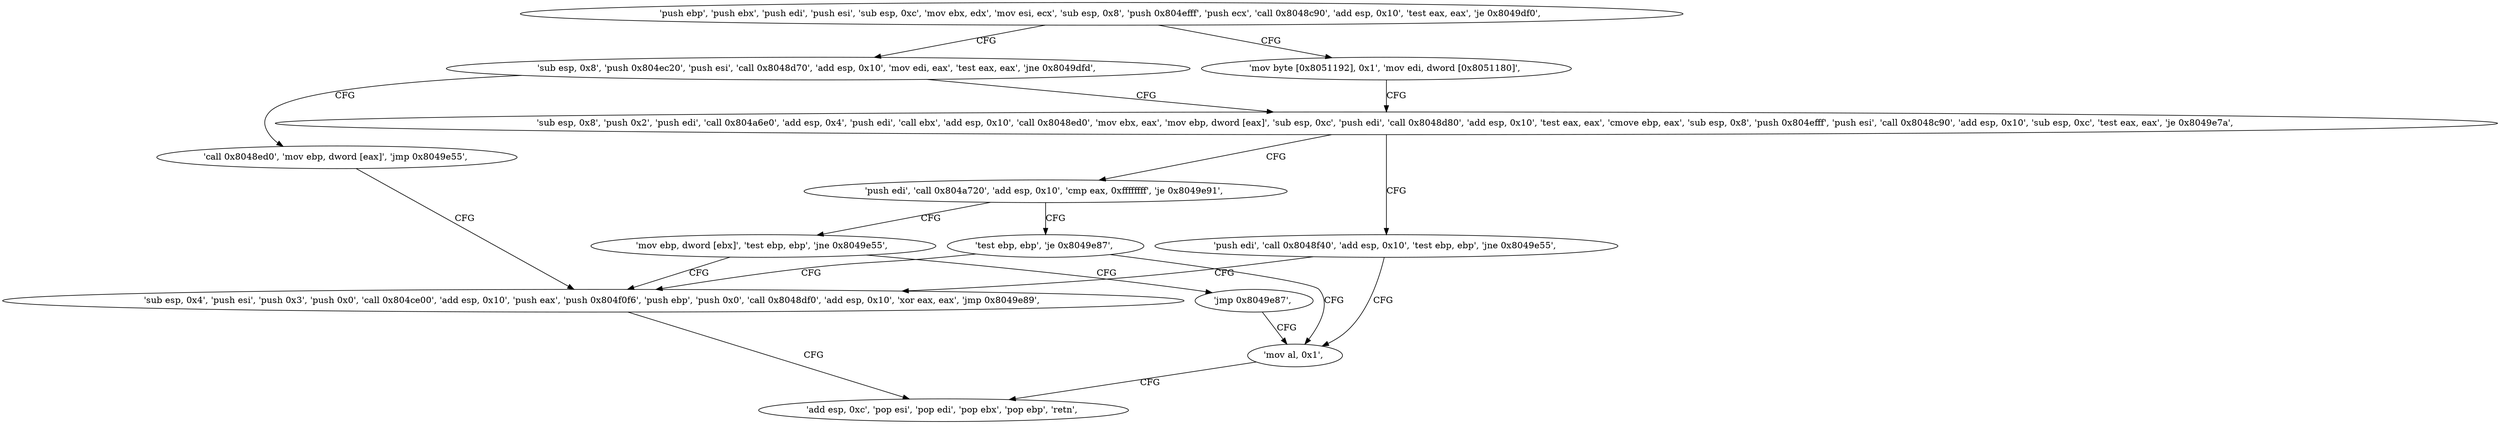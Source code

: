 digraph "func" {
"134520240" [label = "'push ebp', 'push ebx', 'push edi', 'push esi', 'sub esp, 0xc', 'mov ebx, edx', 'mov esi, ecx', 'sub esp, 0x8', 'push 0x804efff', 'push ecx', 'call 0x8048c90', 'add esp, 0x10', 'test eax, eax', 'je 0x8049df0', " ]
"134520304" [label = "'mov byte [0x8051192], 0x1', 'mov edi, dword [0x8051180]', " ]
"134520272" [label = "'sub esp, 0x8', 'push 0x804ec20', 'push esi', 'call 0x8048d70', 'add esp, 0x10', 'mov edi, eax', 'test eax, eax', 'jne 0x8049dfd', " ]
"134520317" [label = "'sub esp, 0x8', 'push 0x2', 'push edi', 'call 0x804a6e0', 'add esp, 0x4', 'push edi', 'call ebx', 'add esp, 0x10', 'call 0x8048ed0', 'mov ebx, eax', 'mov ebp, dword [eax]', 'sub esp, 0xc', 'push edi', 'call 0x8048d80', 'add esp, 0x10', 'test eax, eax', 'cmove ebp, eax', 'sub esp, 0x8', 'push 0x804efff', 'push esi', 'call 0x8048c90', 'add esp, 0x10', 'sub esp, 0xc', 'test eax, eax', 'je 0x8049e7a', " ]
"134520295" [label = "'call 0x8048ed0', 'mov ebp, dword [eax]', 'jmp 0x8049e55', " ]
"134520442" [label = "'push edi', 'call 0x8048f40', 'add esp, 0x10', 'test ebp, ebp', 'jne 0x8049e55', " ]
"134520405" [label = "'sub esp, 0x4', 'push esi', 'push 0x3', 'push 0x0', 'call 0x804ce00', 'add esp, 0x10', 'push eax', 'push 0x804f0f6', 'push ebp', 'push 0x0', 'call 0x8048df0', 'add esp, 0x10', 'xor eax, eax', 'jmp 0x8049e89', " ]
"134520455" [label = "'mov al, 0x1', " ]
"134520387" [label = "'push edi', 'call 0x804a720', 'add esp, 0x10', 'cmp eax, 0xffffffff', 'je 0x8049e91', " ]
"134520465" [label = "'mov ebp, dword [ebx]', 'test ebp, ebp', 'jne 0x8049e55', " ]
"134520401" [label = "'test ebp, ebp', 'je 0x8049e87', " ]
"134520457" [label = "'add esp, 0xc', 'pop esi', 'pop edi', 'pop ebx', 'pop ebp', 'retn', " ]
"134520471" [label = "'jmp 0x8049e87', " ]
"134520240" -> "134520304" [ label = "CFG" ]
"134520240" -> "134520272" [ label = "CFG" ]
"134520304" -> "134520317" [ label = "CFG" ]
"134520272" -> "134520317" [ label = "CFG" ]
"134520272" -> "134520295" [ label = "CFG" ]
"134520317" -> "134520442" [ label = "CFG" ]
"134520317" -> "134520387" [ label = "CFG" ]
"134520295" -> "134520405" [ label = "CFG" ]
"134520442" -> "134520405" [ label = "CFG" ]
"134520442" -> "134520455" [ label = "CFG" ]
"134520405" -> "134520457" [ label = "CFG" ]
"134520455" -> "134520457" [ label = "CFG" ]
"134520387" -> "134520465" [ label = "CFG" ]
"134520387" -> "134520401" [ label = "CFG" ]
"134520465" -> "134520405" [ label = "CFG" ]
"134520465" -> "134520471" [ label = "CFG" ]
"134520401" -> "134520455" [ label = "CFG" ]
"134520401" -> "134520405" [ label = "CFG" ]
"134520471" -> "134520455" [ label = "CFG" ]
}
